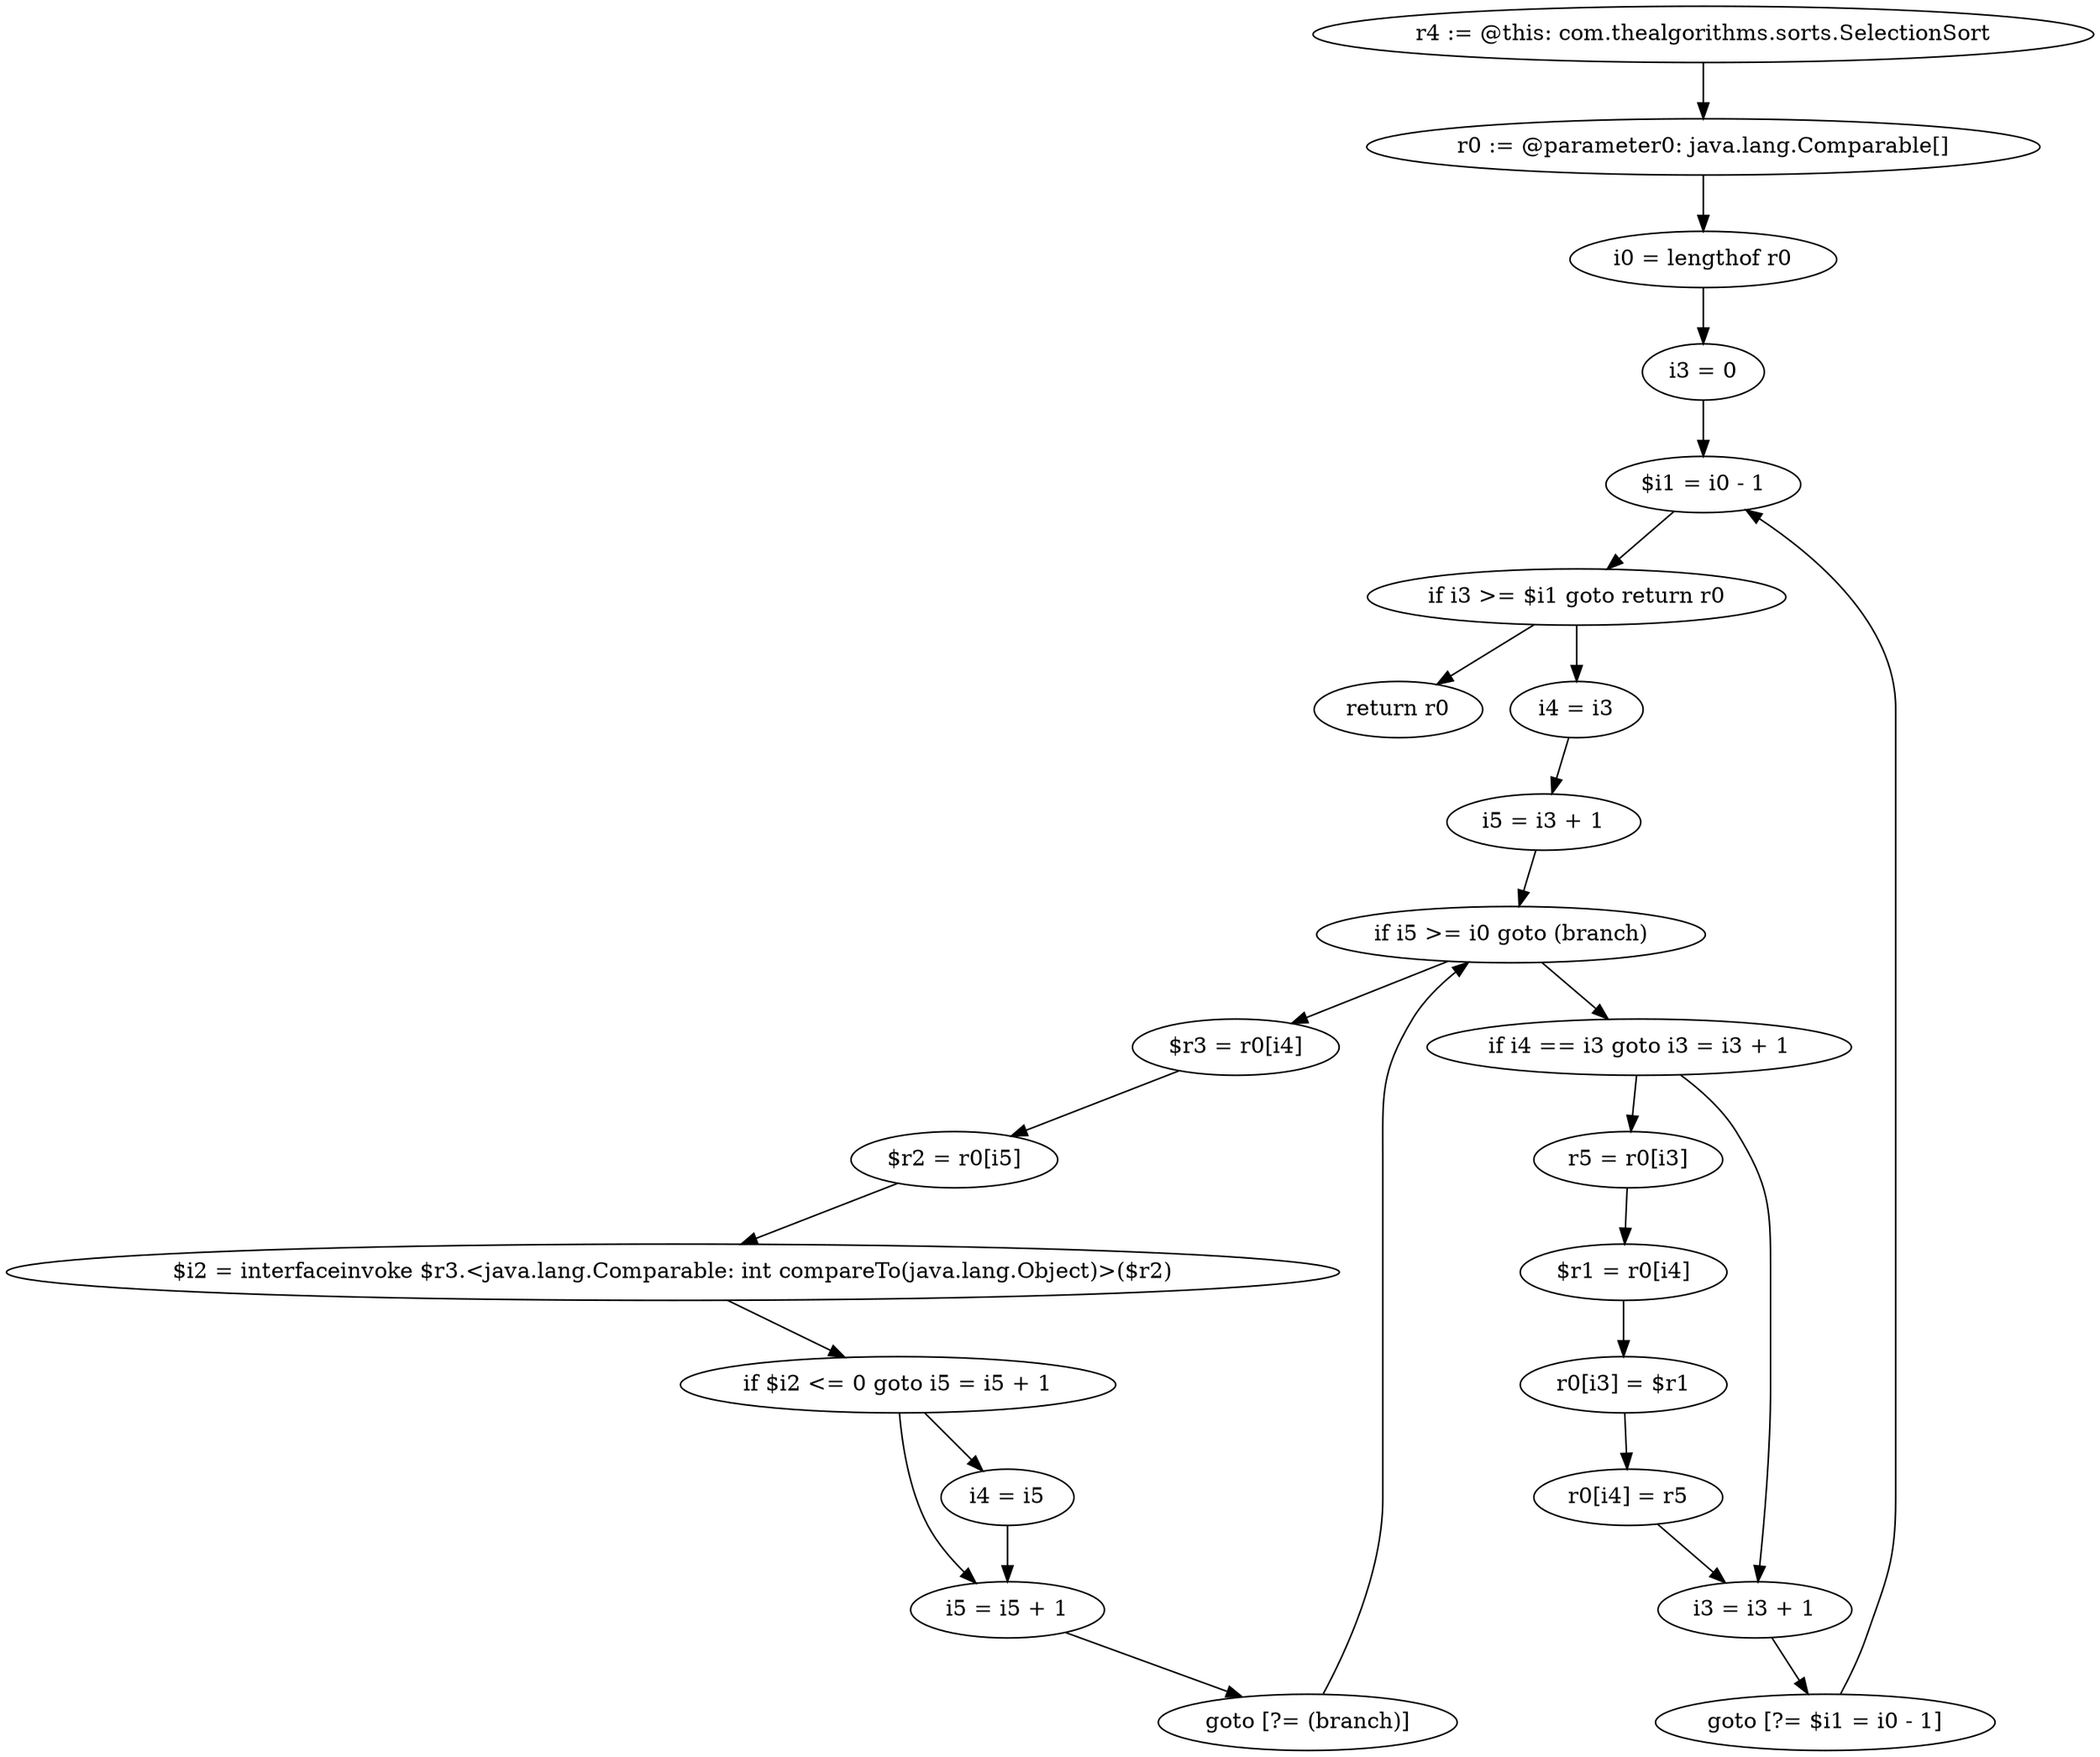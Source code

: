digraph "unitGraph" {
    "r4 := @this: com.thealgorithms.sorts.SelectionSort"
    "r0 := @parameter0: java.lang.Comparable[]"
    "i0 = lengthof r0"
    "i3 = 0"
    "$i1 = i0 - 1"
    "if i3 >= $i1 goto return r0"
    "i4 = i3"
    "i5 = i3 + 1"
    "if i5 >= i0 goto (branch)"
    "$r3 = r0[i4]"
    "$r2 = r0[i5]"
    "$i2 = interfaceinvoke $r3.<java.lang.Comparable: int compareTo(java.lang.Object)>($r2)"
    "if $i2 <= 0 goto i5 = i5 + 1"
    "i4 = i5"
    "i5 = i5 + 1"
    "goto [?= (branch)]"
    "if i4 == i3 goto i3 = i3 + 1"
    "r5 = r0[i3]"
    "$r1 = r0[i4]"
    "r0[i3] = $r1"
    "r0[i4] = r5"
    "i3 = i3 + 1"
    "goto [?= $i1 = i0 - 1]"
    "return r0"
    "r4 := @this: com.thealgorithms.sorts.SelectionSort"->"r0 := @parameter0: java.lang.Comparable[]";
    "r0 := @parameter0: java.lang.Comparable[]"->"i0 = lengthof r0";
    "i0 = lengthof r0"->"i3 = 0";
    "i3 = 0"->"$i1 = i0 - 1";
    "$i1 = i0 - 1"->"if i3 >= $i1 goto return r0";
    "if i3 >= $i1 goto return r0"->"i4 = i3";
    "if i3 >= $i1 goto return r0"->"return r0";
    "i4 = i3"->"i5 = i3 + 1";
    "i5 = i3 + 1"->"if i5 >= i0 goto (branch)";
    "if i5 >= i0 goto (branch)"->"$r3 = r0[i4]";
    "if i5 >= i0 goto (branch)"->"if i4 == i3 goto i3 = i3 + 1";
    "$r3 = r0[i4]"->"$r2 = r0[i5]";
    "$r2 = r0[i5]"->"$i2 = interfaceinvoke $r3.<java.lang.Comparable: int compareTo(java.lang.Object)>($r2)";
    "$i2 = interfaceinvoke $r3.<java.lang.Comparable: int compareTo(java.lang.Object)>($r2)"->"if $i2 <= 0 goto i5 = i5 + 1";
    "if $i2 <= 0 goto i5 = i5 + 1"->"i4 = i5";
    "if $i2 <= 0 goto i5 = i5 + 1"->"i5 = i5 + 1";
    "i4 = i5"->"i5 = i5 + 1";
    "i5 = i5 + 1"->"goto [?= (branch)]";
    "goto [?= (branch)]"->"if i5 >= i0 goto (branch)";
    "if i4 == i3 goto i3 = i3 + 1"->"r5 = r0[i3]";
    "if i4 == i3 goto i3 = i3 + 1"->"i3 = i3 + 1";
    "r5 = r0[i3]"->"$r1 = r0[i4]";
    "$r1 = r0[i4]"->"r0[i3] = $r1";
    "r0[i3] = $r1"->"r0[i4] = r5";
    "r0[i4] = r5"->"i3 = i3 + 1";
    "i3 = i3 + 1"->"goto [?= $i1 = i0 - 1]";
    "goto [?= $i1 = i0 - 1]"->"$i1 = i0 - 1";
}
